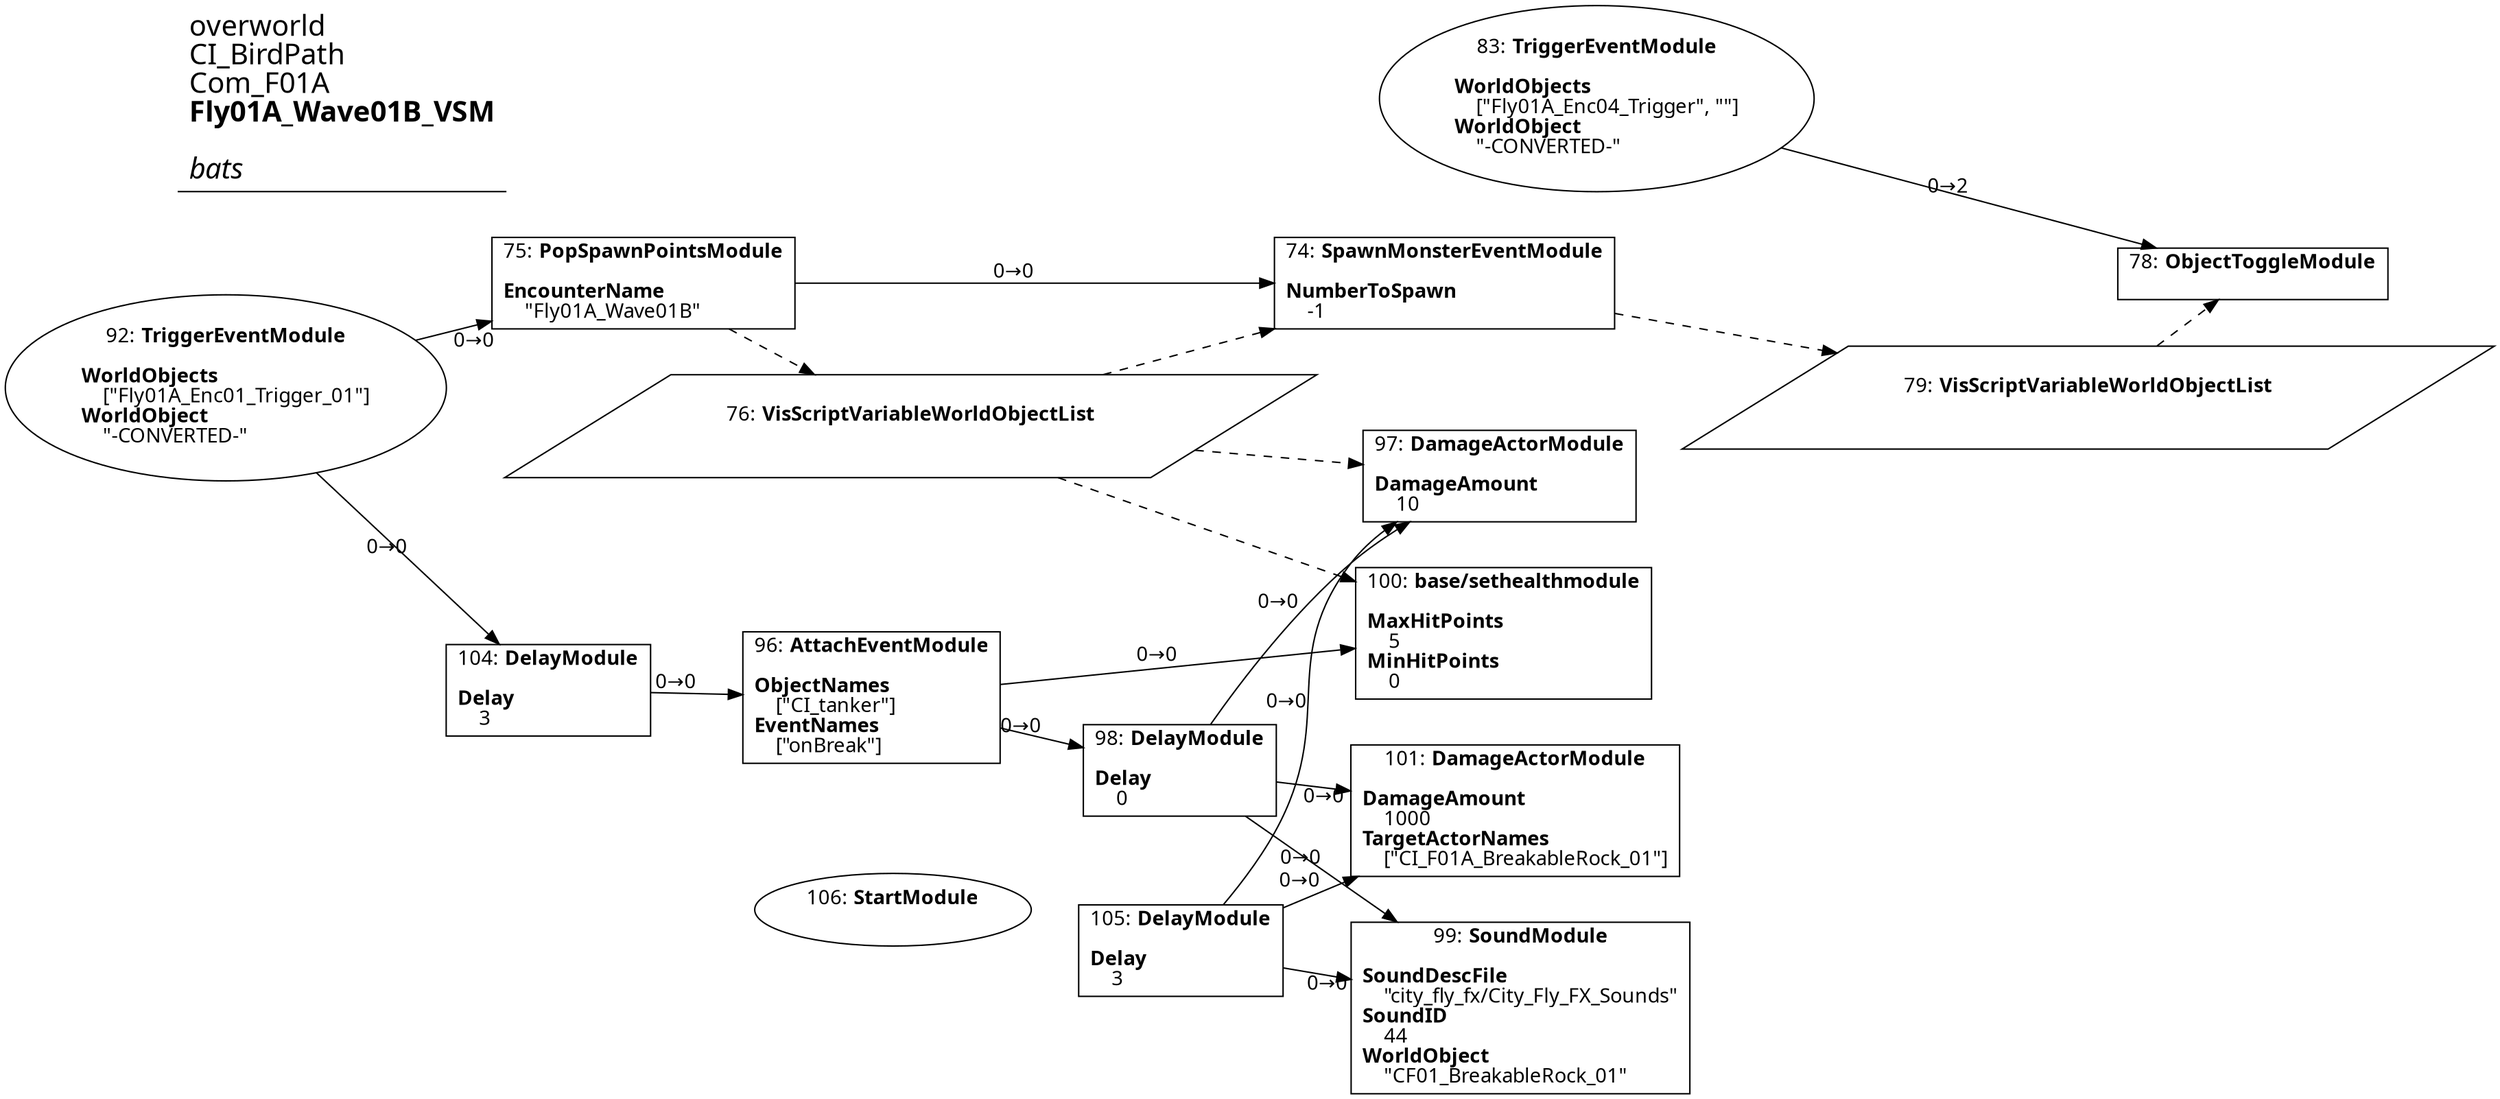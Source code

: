 digraph {
    layout = fdp;
    overlap = prism;
    sep = "+16";
    splines = spline;

    node [ shape = box ];

    graph [ fontname = "Segoe UI" ];
    node [ fontname = "Segoe UI" ];
    edge [ fontname = "Segoe UI" ];

    74 [ label = <74: <b>SpawnMonsterEventModule</b><br/><br/><b>NumberToSpawn</b><br align="left"/>    -1<br align="left"/>> ];
    74 [ pos = "0.799,-1.585!" ];
    76 -> 74 [ style = dashed ];
    74 -> 79 [ style = dashed ];

    75 [ label = <75: <b>PopSpawnPointsModule</b><br/><br/><b>EncounterName</b><br align="left"/>    &quot;Fly01A_Wave01B&quot;<br align="left"/>> ];
    75 [ pos = "0.30100003,-1.585!" ];
    75 -> 74 [ label = "0→0" ];
    75 -> 76 [ style = dashed ];

    76 [ label = <76: <b>VisScriptVariableWorldObjectList</b><br/><br/>> ];
    76 [ shape = parallelogram ]
    76 [ pos = "0.53800005,-1.682!" ];

    78 [ label = <78: <b>ObjectToggleModule</b><br/><br/>> ];
    78 [ pos = "1.2600001,-1.608!" ];
    79 -> 78 [ style = dashed ];

    79 [ label = <79: <b>VisScriptVariableWorldObjectList</b><br/><br/>> ];
    79 [ shape = parallelogram ]
    79 [ pos = "1.0610001,-1.751!" ];

    83 [ label = <83: <b>TriggerEventModule</b><br/><br/><b>WorldObjects</b><br align="left"/>    [&quot;Fly01A_Enc04_Trigger&quot;, &quot;&quot;]<br align="left"/><b>WorldObject</b><br align="left"/>    &quot;-CONVERTED-&quot;<br align="left"/>> ];
    83 [ shape = oval ]
    83 [ pos = "0.96000004,-1.3870001!" ];
    83 -> 78 [ label = "0→2" ];

    92 [ label = <92: <b>TriggerEventModule</b><br/><br/><b>WorldObjects</b><br align="left"/>    [&quot;Fly01A_Enc01_Trigger_01&quot;]<br align="left"/><b>WorldObject</b><br align="left"/>    &quot;-CONVERTED-&quot;<br align="left"/>> ];
    92 [ shape = oval ]
    92 [ pos = "0.033,-1.585!" ];
    92 -> 75 [ label = "0→0" ];
    92 -> 104 [ label = "0→0" ];

    96 [ label = <96: <b>AttachEventModule</b><br/><br/><b>ObjectNames</b><br align="left"/>    [&quot;CI_tanker&quot;]<br align="left"/><b>EventNames</b><br align="left"/>    [&quot;onBreak&quot;]<br align="left"/>> ];
    96 [ pos = "0.45600003,-2.043!" ];
    96 -> 98 [ label = "0→0" ];
    96 -> 100 [ label = "0→0" ];

    97 [ label = <97: <b>DamageActorModule</b><br/><br/><b>DamageAmount</b><br align="left"/>    10<br align="left"/>> ];
    97 [ pos = "0.84400004,-1.8180001!" ];
    76 -> 97 [ style = dashed ];

    98 [ label = <98: <b>DelayModule</b><br/><br/><b>Delay</b><br align="left"/>    0<br align="left"/>> ];
    98 [ pos = "0.64900005,-2.043!" ];
    98 -> 97 [ label = "0→0" ];
    98 -> 99 [ label = "0→0" ];
    98 -> 101 [ label = "0→0" ];

    99 [ label = <99: <b>SoundModule</b><br/><br/><b>SoundDescFile</b><br align="left"/>    &quot;city_fly_fx/City_Fly_FX_Sounds&quot;<br align="left"/><b>SoundID</b><br align="left"/>    44<br align="left"/><b>WorldObject</b><br align="left"/>    &quot;CF01_BreakableRock_01&quot;<br align="left"/>> ];
    99 [ pos = "0.85,-2.183!" ];

    100 [ label = <100: <b>base/sethealthmodule</b><br/><br/><b>MaxHitPoints</b><br align="left"/>    5<br align="left"/><b>MinHitPoints</b><br align="left"/>    0<br align="left"/>> ];
    100 [ pos = "0.84000003,-1.9440001!" ];
    76 -> 100 [ style = dashed ];

    101 [ label = <101: <b>DamageActorModule</b><br/><br/><b>DamageAmount</b><br align="left"/>    1000<br align="left"/><b>TargetActorNames</b><br align="left"/>    [&quot;CI_F01A_BreakableRock_01&quot;]<br align="left"/>> ];
    101 [ pos = "0.845,-2.0440001!" ];

    104 [ label = <104: <b>DelayModule</b><br/><br/><b>Delay</b><br align="left"/>    3<br align="left"/>> ];
    104 [ pos = "0.264,-2.043!" ];
    104 -> 96 [ label = "0→0" ];

    105 [ label = <105: <b>DelayModule</b><br/><br/><b>Delay</b><br align="left"/>    3<br align="left"/>> ];
    105 [ pos = "0.609,-2.292!" ];
    105 -> 97 [ label = "0→0" ];
    105 -> 99 [ label = "0→0" ];
    105 -> 101 [ label = "0→0" ];

    106 [ label = <106: <b>StartModule</b><br/><br/>> ];
    106 [ shape = oval ]
    106 [ pos = "0.41700003,-2.292!" ];

    title [ pos = "0.032,-1.386!" ];
    title [ shape = underline ];
    title [ label = <<font point-size="20">overworld<br align="left"/>CI_BirdPath<br align="left"/>Com_F01A<br align="left"/><b>Fly01A_Wave01B_VSM</b><br align="left"/><br/><i>bats</i><br align="left"/></font>> ];
}
